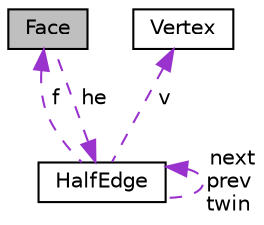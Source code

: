 digraph "Face"
{
 // LATEX_PDF_SIZE
  edge [fontname="Helvetica",fontsize="10",labelfontname="Helvetica",labelfontsize="10"];
  node [fontname="Helvetica",fontsize="10",shape=record];
  Node1 [label="Face",height=0.2,width=0.4,color="black", fillcolor="grey75", style="filled", fontcolor="black",tooltip=" "];
  Node2 -> Node1 [dir="back",color="darkorchid3",fontsize="10",style="dashed",label=" he" ,fontname="Helvetica"];
  Node2 [label="HalfEdge",height=0.2,width=0.4,color="black", fillcolor="white", style="filled",URL="$classHalfEdge.html",tooltip="Represents a directed edge."];
  Node3 -> Node2 [dir="back",color="darkorchid3",fontsize="10",style="dashed",label=" v" ,fontname="Helvetica"];
  Node3 [label="Vertex",height=0.2,width=0.4,color="black", fillcolor="white", style="filled",URL="$classVertex.html",tooltip="Represents the vertex of the polygon."];
  Node2 -> Node2 [dir="back",color="darkorchid3",fontsize="10",style="dashed",label=" next\nprev\ntwin" ,fontname="Helvetica"];
  Node1 -> Node2 [dir="back",color="darkorchid3",fontsize="10",style="dashed",label=" f" ,fontname="Helvetica"];
}
